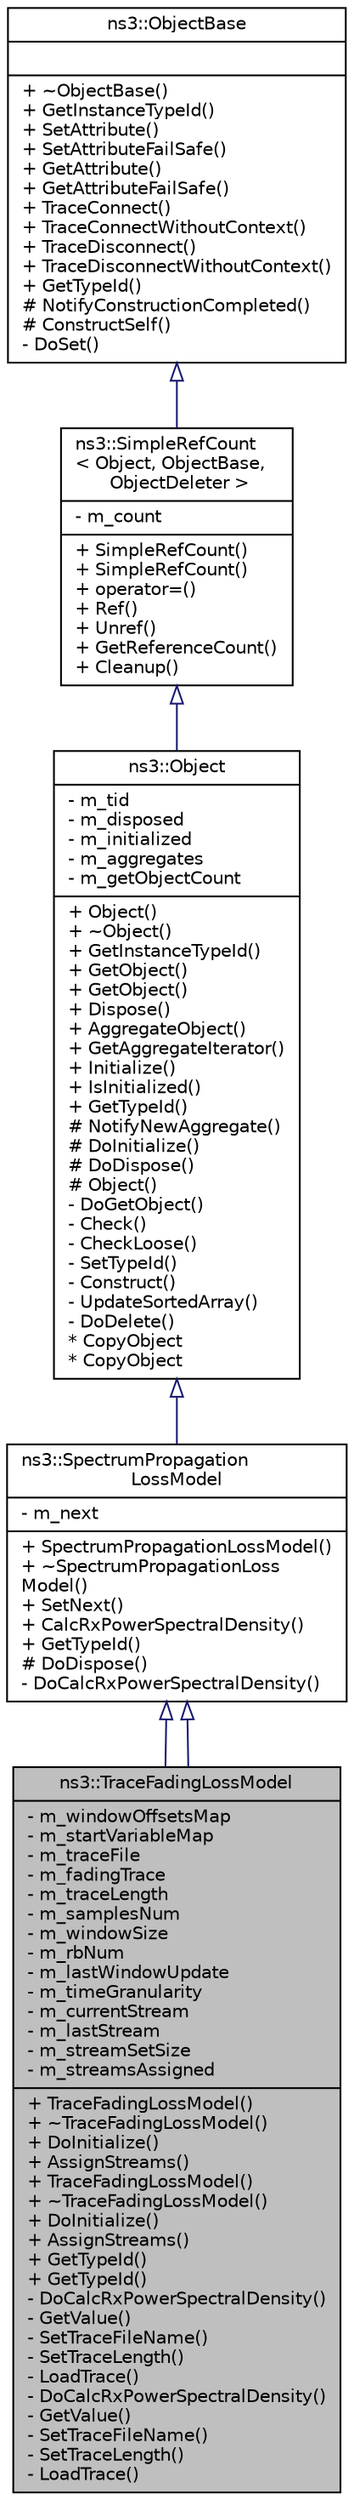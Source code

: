 digraph "ns3::TraceFadingLossModel"
{
  edge [fontname="Helvetica",fontsize="10",labelfontname="Helvetica",labelfontsize="10"];
  node [fontname="Helvetica",fontsize="10",shape=record];
  Node1 [label="{ns3::TraceFadingLossModel\n|- m_windowOffsetsMap\l- m_startVariableMap\l- m_traceFile\l- m_fadingTrace\l- m_traceLength\l- m_samplesNum\l- m_windowSize\l- m_rbNum\l- m_lastWindowUpdate\l- m_timeGranularity\l- m_currentStream\l- m_lastStream\l- m_streamSetSize\l- m_streamsAssigned\l|+ TraceFadingLossModel()\l+ ~TraceFadingLossModel()\l+ DoInitialize()\l+ AssignStreams()\l+ TraceFadingLossModel()\l+ ~TraceFadingLossModel()\l+ DoInitialize()\l+ AssignStreams()\l+ GetTypeId()\l+ GetTypeId()\l- DoCalcRxPowerSpectralDensity()\l- GetValue()\l- SetTraceFileName()\l- SetTraceLength()\l- LoadTrace()\l- DoCalcRxPowerSpectralDensity()\l- GetValue()\l- SetTraceFileName()\l- SetTraceLength()\l- LoadTrace()\l}",height=0.2,width=0.4,color="black", fillcolor="grey75", style="filled", fontcolor="black"];
  Node2 -> Node1 [dir="back",color="midnightblue",fontsize="10",style="solid",arrowtail="onormal"];
  Node2 [label="{ns3::SpectrumPropagation\lLossModel\n|- m_next\l|+ SpectrumPropagationLossModel()\l+ ~SpectrumPropagationLoss\lModel()\l+ SetNext()\l+ CalcRxPowerSpectralDensity()\l+ GetTypeId()\l# DoDispose()\l- DoCalcRxPowerSpectralDensity()\l}",height=0.2,width=0.4,color="black", fillcolor="white", style="filled",URL="$db/dd7/classns3_1_1SpectrumPropagationLossModel.html",tooltip="spectrum-aware propagation loss model "];
  Node3 -> Node2 [dir="back",color="midnightblue",fontsize="10",style="solid",arrowtail="onormal"];
  Node3 [label="{ns3::Object\n|- m_tid\l- m_disposed\l- m_initialized\l- m_aggregates\l- m_getObjectCount\l|+ Object()\l+ ~Object()\l+ GetInstanceTypeId()\l+ GetObject()\l+ GetObject()\l+ Dispose()\l+ AggregateObject()\l+ GetAggregateIterator()\l+ Initialize()\l+ IsInitialized()\l+ GetTypeId()\l# NotifyNewAggregate()\l# DoInitialize()\l# DoDispose()\l# Object()\l- DoGetObject()\l- Check()\l- CheckLoose()\l- SetTypeId()\l- Construct()\l- UpdateSortedArray()\l- DoDelete()\l* CopyObject\l* CopyObject\l}",height=0.2,width=0.4,color="black", fillcolor="white", style="filled",URL="$d9/d77/classns3_1_1Object.html",tooltip="A base class which provides memory management and object aggregation. "];
  Node4 -> Node3 [dir="back",color="midnightblue",fontsize="10",style="solid",arrowtail="onormal"];
  Node4 [label="{ns3::SimpleRefCount\l\< Object, ObjectBase,\l ObjectDeleter \>\n|- m_count\l|+ SimpleRefCount()\l+ SimpleRefCount()\l+ operator=()\l+ Ref()\l+ Unref()\l+ GetReferenceCount()\l+ Cleanup()\l}",height=0.2,width=0.4,color="black", fillcolor="white", style="filled",URL="$da/da1/classns3_1_1SimpleRefCount.html"];
  Node5 -> Node4 [dir="back",color="midnightblue",fontsize="10",style="solid",arrowtail="onormal"];
  Node5 [label="{ns3::ObjectBase\n||+ ~ObjectBase()\l+ GetInstanceTypeId()\l+ SetAttribute()\l+ SetAttributeFailSafe()\l+ GetAttribute()\l+ GetAttributeFailSafe()\l+ TraceConnect()\l+ TraceConnectWithoutContext()\l+ TraceDisconnect()\l+ TraceDisconnectWithoutContext()\l+ GetTypeId()\l# NotifyConstructionCompleted()\l# ConstructSelf()\l- DoSet()\l}",height=0.2,width=0.4,color="black", fillcolor="white", style="filled",URL="$d2/dac/classns3_1_1ObjectBase.html",tooltip="Anchor the ns-3 type and attribute system. "];
  Node2 -> Node1 [dir="back",color="midnightblue",fontsize="10",style="solid",arrowtail="onormal"];
}
